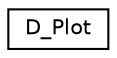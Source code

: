 digraph "Graphical Class Hierarchy"
{
 // LATEX_PDF_SIZE
  edge [fontname="Helvetica",fontsize="10",labelfontname="Helvetica",labelfontsize="10"];
  node [fontname="Helvetica",fontsize="10",shape=record];
  rankdir="LR";
  Node0 [label="D_Plot",height=0.2,width=0.4,color="black", fillcolor="white", style="filled",URL="$class_d___plot.html",tooltip=" "];
}
